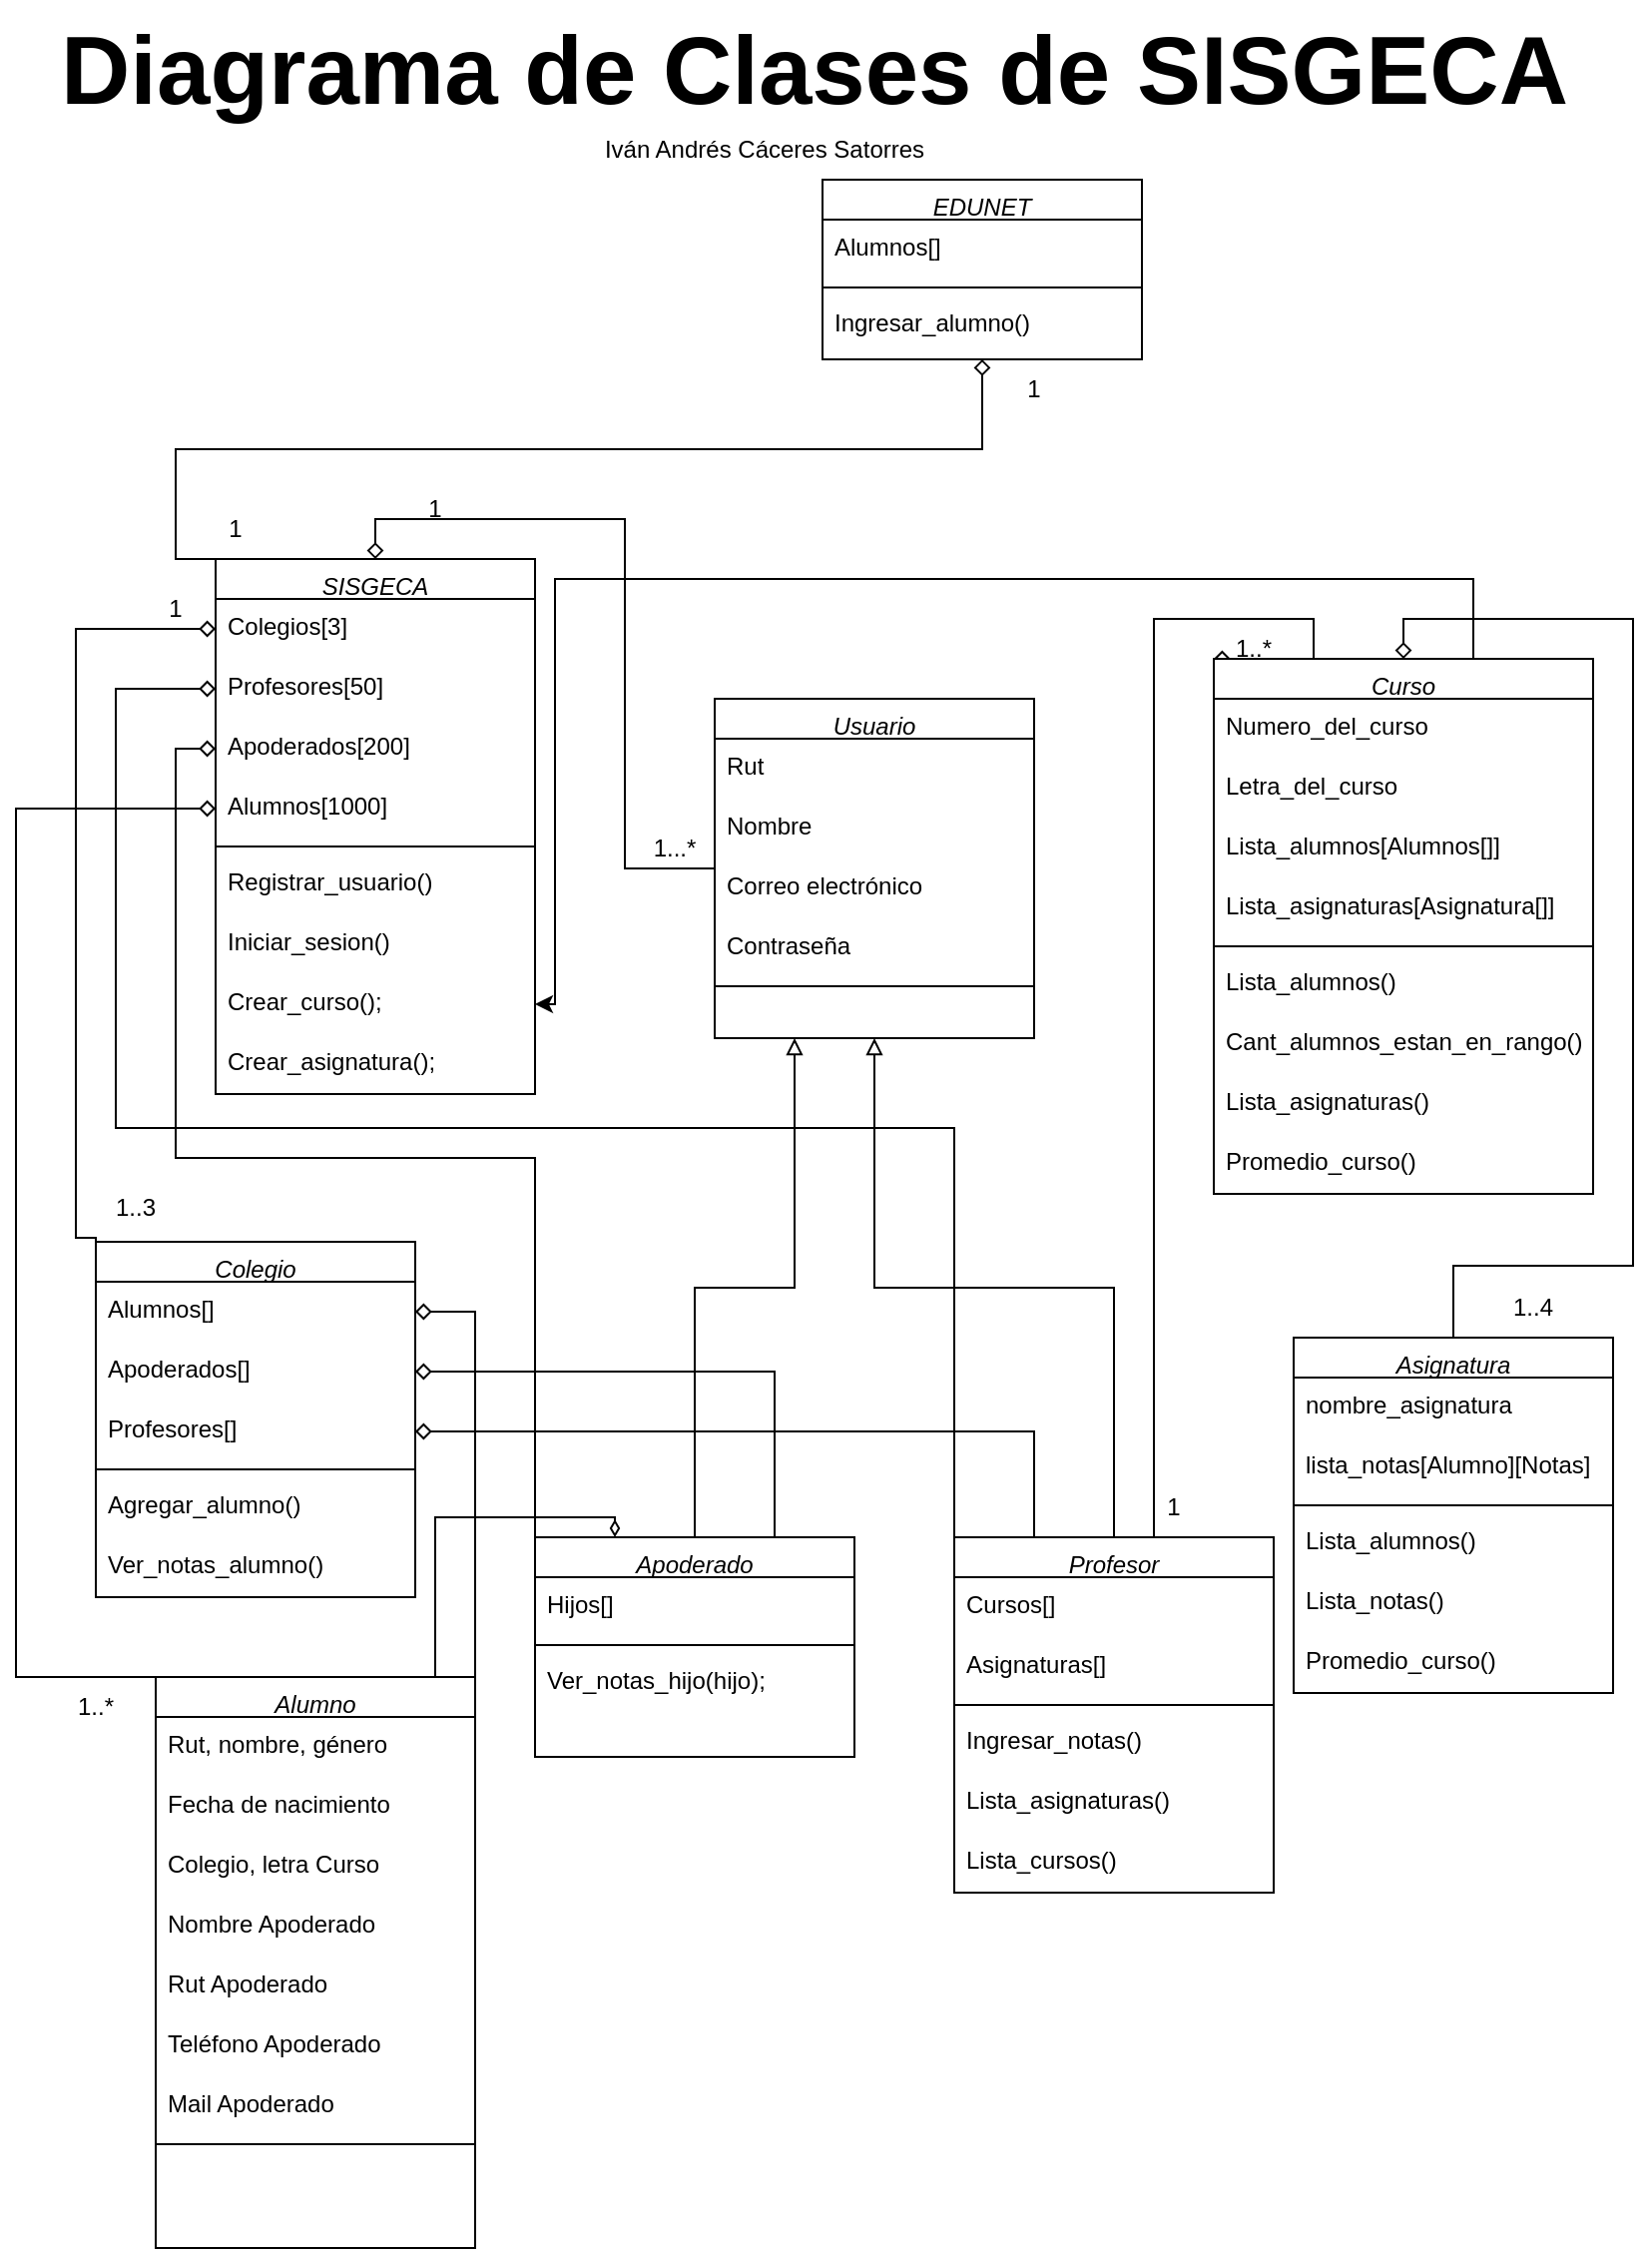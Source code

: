 <mxfile version="21.2.1" type="github">
  <diagram id="C5RBs43oDa-KdzZeNtuy" name="Page-1">
    <mxGraphModel dx="1793" dy="2124" grid="1" gridSize="10" guides="1" tooltips="1" connect="1" arrows="1" fold="1" page="1" pageScale="1" pageWidth="827" pageHeight="1169" math="0" shadow="0">
      <root>
        <mxCell id="WIyWlLk6GJQsqaUBKTNV-0" />
        <mxCell id="WIyWlLk6GJQsqaUBKTNV-1" parent="WIyWlLk6GJQsqaUBKTNV-0" />
        <mxCell id="v2im-KrpGhppfh51-rcm-90" style="edgeStyle=orthogonalEdgeStyle;rounded=0;orthogonalLoop=1;jettySize=auto;html=1;exitX=0.5;exitY=0;exitDx=0;exitDy=0;entryX=0.25;entryY=0;entryDx=0;entryDy=0;endArrow=diamondThin;endFill=0;" edge="1" parent="WIyWlLk6GJQsqaUBKTNV-1" source="zkfFHV4jXpPFQw0GAbJ--0" target="v2im-KrpGhppfh51-rcm-31">
          <mxGeometry relative="1" as="geometry">
            <Array as="points">
              <mxPoint x="220" y="-310" />
              <mxPoint x="220" y="-390" />
              <mxPoint x="310" y="-390" />
            </Array>
          </mxGeometry>
        </mxCell>
        <mxCell id="v2im-KrpGhppfh51-rcm-95" style="edgeStyle=orthogonalEdgeStyle;rounded=0;orthogonalLoop=1;jettySize=auto;html=1;exitX=0;exitY=0;exitDx=0;exitDy=0;entryX=0;entryY=0.5;entryDx=0;entryDy=0;endArrow=diamond;endFill=0;" edge="1" parent="WIyWlLk6GJQsqaUBKTNV-1" source="zkfFHV4jXpPFQw0GAbJ--0" target="v2im-KrpGhppfh51-rcm-54">
          <mxGeometry relative="1" as="geometry">
            <Array as="points">
              <mxPoint x="10" y="-310" />
              <mxPoint x="10" y="-745" />
            </Array>
          </mxGeometry>
        </mxCell>
        <mxCell id="v2im-KrpGhppfh51-rcm-109" style="edgeStyle=orthogonalEdgeStyle;rounded=0;orthogonalLoop=1;jettySize=auto;html=1;exitX=1;exitY=0;exitDx=0;exitDy=0;entryX=1;entryY=0.5;entryDx=0;entryDy=0;endArrow=diamond;endFill=0;" edge="1" parent="WIyWlLk6GJQsqaUBKTNV-1" source="zkfFHV4jXpPFQw0GAbJ--0" target="v2im-KrpGhppfh51-rcm-87">
          <mxGeometry relative="1" as="geometry" />
        </mxCell>
        <mxCell id="zkfFHV4jXpPFQw0GAbJ--0" value="Alumno" style="swimlane;fontStyle=2;align=center;verticalAlign=top;childLayout=stackLayout;horizontal=1;startSize=20;horizontalStack=0;resizeParent=1;resizeLast=0;collapsible=1;marginBottom=0;rounded=0;shadow=0;strokeWidth=1;" parent="WIyWlLk6GJQsqaUBKTNV-1" vertex="1">
          <mxGeometry x="80" y="-310" width="160" height="286" as="geometry">
            <mxRectangle x="300" y="160" width="160" height="26" as="alternateBounds" />
          </mxGeometry>
        </mxCell>
        <mxCell id="v2im-KrpGhppfh51-rcm-14" value="Rut, nombre, género" style="text;align=left;verticalAlign=top;spacingLeft=4;spacingRight=4;overflow=hidden;rotatable=0;points=[[0,0.5],[1,0.5]];portConstraint=eastwest;" vertex="1" parent="zkfFHV4jXpPFQw0GAbJ--0">
          <mxGeometry y="20" width="160" height="30" as="geometry" />
        </mxCell>
        <mxCell id="v2im-KrpGhppfh51-rcm-18" value="Fecha de nacimiento" style="text;align=left;verticalAlign=top;spacingLeft=4;spacingRight=4;overflow=hidden;rotatable=0;points=[[0,0.5],[1,0.5]];portConstraint=eastwest;" vertex="1" parent="zkfFHV4jXpPFQw0GAbJ--0">
          <mxGeometry y="50" width="160" height="30" as="geometry" />
        </mxCell>
        <mxCell id="v2im-KrpGhppfh51-rcm-17" value="Colegio, letra Curso" style="text;align=left;verticalAlign=top;spacingLeft=4;spacingRight=4;overflow=hidden;rotatable=0;points=[[0,0.5],[1,0.5]];portConstraint=eastwest;" vertex="1" parent="zkfFHV4jXpPFQw0GAbJ--0">
          <mxGeometry y="80" width="160" height="30" as="geometry" />
        </mxCell>
        <mxCell id="v2im-KrpGhppfh51-rcm-16" value="Nombre Apoderado" style="text;align=left;verticalAlign=top;spacingLeft=4;spacingRight=4;overflow=hidden;rotatable=0;points=[[0,0.5],[1,0.5]];portConstraint=eastwest;" vertex="1" parent="zkfFHV4jXpPFQw0GAbJ--0">
          <mxGeometry y="110" width="160" height="30" as="geometry" />
        </mxCell>
        <mxCell id="v2im-KrpGhppfh51-rcm-15" value="Rut Apoderado" style="text;align=left;verticalAlign=top;spacingLeft=4;spacingRight=4;overflow=hidden;rotatable=0;points=[[0,0.5],[1,0.5]];portConstraint=eastwest;" vertex="1" parent="zkfFHV4jXpPFQw0GAbJ--0">
          <mxGeometry y="140" width="160" height="30" as="geometry" />
        </mxCell>
        <mxCell id="v2im-KrpGhppfh51-rcm-12" value="Teléfono Apoderado" style="text;align=left;verticalAlign=top;spacingLeft=4;spacingRight=4;overflow=hidden;rotatable=0;points=[[0,0.5],[1,0.5]];portConstraint=eastwest;" vertex="1" parent="zkfFHV4jXpPFQw0GAbJ--0">
          <mxGeometry y="170" width="160" height="30" as="geometry" />
        </mxCell>
        <mxCell id="v2im-KrpGhppfh51-rcm-13" value="Mail Apoderado" style="text;align=left;verticalAlign=top;spacingLeft=4;spacingRight=4;overflow=hidden;rotatable=0;points=[[0,0.5],[1,0.5]];portConstraint=eastwest;" vertex="1" parent="zkfFHV4jXpPFQw0GAbJ--0">
          <mxGeometry y="200" width="160" height="30" as="geometry" />
        </mxCell>
        <mxCell id="zkfFHV4jXpPFQw0GAbJ--4" value="" style="line;html=1;strokeWidth=1;align=left;verticalAlign=middle;spacingTop=-1;spacingLeft=3;spacingRight=3;rotatable=0;labelPosition=right;points=[];portConstraint=eastwest;" parent="zkfFHV4jXpPFQw0GAbJ--0" vertex="1">
          <mxGeometry y="230" width="160" height="8" as="geometry" />
        </mxCell>
        <mxCell id="v2im-KrpGhppfh51-rcm-6" value="&lt;font style=&quot;font-size: 48px;&quot;&gt;&lt;b style=&quot;&quot;&gt;Diagrama de Clases de SISGECA&lt;/b&gt;&lt;/font&gt;" style="text;strokeColor=none;align=center;fillColor=none;html=1;verticalAlign=middle;whiteSpace=wrap;rounded=0;" vertex="1" parent="WIyWlLk6GJQsqaUBKTNV-1">
          <mxGeometry x="10" y="-1150" width="800" height="70" as="geometry" />
        </mxCell>
        <mxCell id="v2im-KrpGhppfh51-rcm-7" value="Iván Andrés Cáceres Satorres" style="text;strokeColor=none;align=center;fillColor=none;html=1;verticalAlign=middle;whiteSpace=wrap;rounded=0;" vertex="1" parent="WIyWlLk6GJQsqaUBKTNV-1">
          <mxGeometry x="100" y="-1090" width="570" height="30" as="geometry" />
        </mxCell>
        <mxCell id="v2im-KrpGhppfh51-rcm-82" style="edgeStyle=orthogonalEdgeStyle;rounded=0;orthogonalLoop=1;jettySize=auto;html=1;entryX=0.5;entryY=0;entryDx=0;entryDy=0;endArrow=diamond;endFill=0;" edge="1" parent="WIyWlLk6GJQsqaUBKTNV-1" source="v2im-KrpGhppfh51-rcm-19" target="v2im-KrpGhppfh51-rcm-50">
          <mxGeometry relative="1" as="geometry" />
        </mxCell>
        <mxCell id="v2im-KrpGhppfh51-rcm-19" value="Usuario" style="swimlane;fontStyle=2;align=center;verticalAlign=top;childLayout=stackLayout;horizontal=1;startSize=20;horizontalStack=0;resizeParent=1;resizeLast=0;collapsible=1;marginBottom=0;rounded=0;shadow=0;strokeWidth=1;" vertex="1" parent="WIyWlLk6GJQsqaUBKTNV-1">
          <mxGeometry x="360" y="-800" width="160" height="170" as="geometry">
            <mxRectangle x="300" y="160" width="160" height="26" as="alternateBounds" />
          </mxGeometry>
        </mxCell>
        <mxCell id="v2im-KrpGhppfh51-rcm-20" value="Rut" style="text;align=left;verticalAlign=top;spacingLeft=4;spacingRight=4;overflow=hidden;rotatable=0;points=[[0,0.5],[1,0.5]];portConstraint=eastwest;" vertex="1" parent="v2im-KrpGhppfh51-rcm-19">
          <mxGeometry y="20" width="160" height="30" as="geometry" />
        </mxCell>
        <mxCell id="v2im-KrpGhppfh51-rcm-28" value="Nombre" style="text;align=left;verticalAlign=top;spacingLeft=4;spacingRight=4;overflow=hidden;rotatable=0;points=[[0,0.5],[1,0.5]];portConstraint=eastwest;" vertex="1" parent="v2im-KrpGhppfh51-rcm-19">
          <mxGeometry y="50" width="160" height="30" as="geometry" />
        </mxCell>
        <mxCell id="v2im-KrpGhppfh51-rcm-29" value="Correo electrónico" style="text;align=left;verticalAlign=top;spacingLeft=4;spacingRight=4;overflow=hidden;rotatable=0;points=[[0,0.5],[1,0.5]];portConstraint=eastwest;" vertex="1" parent="v2im-KrpGhppfh51-rcm-19">
          <mxGeometry y="80" width="160" height="30" as="geometry" />
        </mxCell>
        <mxCell id="v2im-KrpGhppfh51-rcm-30" value="Contraseña" style="text;align=left;verticalAlign=top;spacingLeft=4;spacingRight=4;overflow=hidden;rotatable=0;points=[[0,0.5],[1,0.5]];portConstraint=eastwest;" vertex="1" parent="v2im-KrpGhppfh51-rcm-19">
          <mxGeometry y="110" width="160" height="30" as="geometry" />
        </mxCell>
        <mxCell id="v2im-KrpGhppfh51-rcm-27" value="" style="line;html=1;strokeWidth=1;align=left;verticalAlign=middle;spacingTop=-1;spacingLeft=3;spacingRight=3;rotatable=0;labelPosition=right;points=[];portConstraint=eastwest;" vertex="1" parent="v2im-KrpGhppfh51-rcm-19">
          <mxGeometry y="140" width="160" height="8" as="geometry" />
        </mxCell>
        <mxCell id="v2im-KrpGhppfh51-rcm-91" style="edgeStyle=orthogonalEdgeStyle;rounded=0;orthogonalLoop=1;jettySize=auto;html=1;exitX=0.5;exitY=0;exitDx=0;exitDy=0;entryX=0.25;entryY=1;entryDx=0;entryDy=0;endArrow=block;endFill=0;" edge="1" parent="WIyWlLk6GJQsqaUBKTNV-1" source="v2im-KrpGhppfh51-rcm-31" target="v2im-KrpGhppfh51-rcm-19">
          <mxGeometry relative="1" as="geometry" />
        </mxCell>
        <mxCell id="v2im-KrpGhppfh51-rcm-94" style="edgeStyle=orthogonalEdgeStyle;rounded=0;orthogonalLoop=1;jettySize=auto;html=1;exitX=0;exitY=0;exitDx=0;exitDy=0;entryX=0;entryY=0.5;entryDx=0;entryDy=0;endArrow=diamond;endFill=0;" edge="1" parent="WIyWlLk6GJQsqaUBKTNV-1" source="v2im-KrpGhppfh51-rcm-31" target="v2im-KrpGhppfh51-rcm-53">
          <mxGeometry relative="1" as="geometry" />
        </mxCell>
        <mxCell id="v2im-KrpGhppfh51-rcm-108" style="edgeStyle=orthogonalEdgeStyle;rounded=0;orthogonalLoop=1;jettySize=auto;html=1;exitX=0.75;exitY=0;exitDx=0;exitDy=0;entryX=1;entryY=0.5;entryDx=0;entryDy=0;endArrow=diamond;endFill=0;" edge="1" parent="WIyWlLk6GJQsqaUBKTNV-1" source="v2im-KrpGhppfh51-rcm-31" target="v2im-KrpGhppfh51-rcm-107">
          <mxGeometry relative="1" as="geometry" />
        </mxCell>
        <mxCell id="v2im-KrpGhppfh51-rcm-31" value="Apoderado" style="swimlane;fontStyle=2;align=center;verticalAlign=top;childLayout=stackLayout;horizontal=1;startSize=20;horizontalStack=0;resizeParent=1;resizeLast=0;collapsible=1;marginBottom=0;rounded=0;shadow=0;strokeWidth=1;" vertex="1" parent="WIyWlLk6GJQsqaUBKTNV-1">
          <mxGeometry x="270" y="-380" width="160" height="110" as="geometry">
            <mxRectangle x="300" y="160" width="160" height="26" as="alternateBounds" />
          </mxGeometry>
        </mxCell>
        <mxCell id="v2im-KrpGhppfh51-rcm-32" value="Hijos[]" style="text;align=left;verticalAlign=top;spacingLeft=4;spacingRight=4;overflow=hidden;rotatable=0;points=[[0,0.5],[1,0.5]];portConstraint=eastwest;" vertex="1" parent="v2im-KrpGhppfh51-rcm-31">
          <mxGeometry y="20" width="160" height="30" as="geometry" />
        </mxCell>
        <mxCell id="v2im-KrpGhppfh51-rcm-36" value="" style="line;html=1;strokeWidth=1;align=left;verticalAlign=middle;spacingTop=-1;spacingLeft=3;spacingRight=3;rotatable=0;labelPosition=right;points=[];portConstraint=eastwest;" vertex="1" parent="v2im-KrpGhppfh51-rcm-31">
          <mxGeometry y="50" width="160" height="8" as="geometry" />
        </mxCell>
        <mxCell id="v2im-KrpGhppfh51-rcm-37" value="Ver_notas_hijo(hijo);" style="text;align=left;verticalAlign=top;spacingLeft=4;spacingRight=4;overflow=hidden;rotatable=0;points=[[0,0.5],[1,0.5]];portConstraint=eastwest;" vertex="1" parent="v2im-KrpGhppfh51-rcm-31">
          <mxGeometry y="58" width="160" height="30" as="geometry" />
        </mxCell>
        <mxCell id="v2im-KrpGhppfh51-rcm-81" style="edgeStyle=orthogonalEdgeStyle;rounded=0;orthogonalLoop=1;jettySize=auto;html=1;exitX=0.5;exitY=0;exitDx=0;exitDy=0;entryX=0;entryY=0;entryDx=0;entryDy=0;endArrow=diamond;endFill=0;" edge="1" parent="WIyWlLk6GJQsqaUBKTNV-1" source="v2im-KrpGhppfh51-rcm-38" target="v2im-KrpGhppfh51-rcm-60">
          <mxGeometry relative="1" as="geometry">
            <Array as="points">
              <mxPoint x="580" y="-380" />
              <mxPoint x="580" y="-840" />
              <mxPoint x="660" y="-840" />
            </Array>
          </mxGeometry>
        </mxCell>
        <mxCell id="v2im-KrpGhppfh51-rcm-92" style="edgeStyle=orthogonalEdgeStyle;rounded=0;orthogonalLoop=1;jettySize=auto;html=1;exitX=0.5;exitY=0;exitDx=0;exitDy=0;entryX=0.5;entryY=1;entryDx=0;entryDy=0;endArrow=block;endFill=0;" edge="1" parent="WIyWlLk6GJQsqaUBKTNV-1" source="v2im-KrpGhppfh51-rcm-38" target="v2im-KrpGhppfh51-rcm-19">
          <mxGeometry relative="1" as="geometry" />
        </mxCell>
        <mxCell id="v2im-KrpGhppfh51-rcm-93" style="edgeStyle=orthogonalEdgeStyle;rounded=0;orthogonalLoop=1;jettySize=auto;html=1;exitX=0;exitY=0;exitDx=0;exitDy=0;entryX=0;entryY=0.5;entryDx=0;entryDy=0;endArrow=diamond;endFill=0;" edge="1" parent="WIyWlLk6GJQsqaUBKTNV-1" source="v2im-KrpGhppfh51-rcm-38" target="v2im-KrpGhppfh51-rcm-52">
          <mxGeometry relative="1" as="geometry">
            <mxPoint x="60" y="-760" as="targetPoint" />
            <Array as="points">
              <mxPoint x="480" y="-585" />
              <mxPoint x="60" y="-585" />
              <mxPoint x="60" y="-805" />
            </Array>
          </mxGeometry>
        </mxCell>
        <mxCell id="v2im-KrpGhppfh51-rcm-111" style="edgeStyle=orthogonalEdgeStyle;rounded=0;orthogonalLoop=1;jettySize=auto;html=1;exitX=0.25;exitY=0;exitDx=0;exitDy=0;entryX=1;entryY=0.5;entryDx=0;entryDy=0;endArrow=diamond;endFill=0;" edge="1" parent="WIyWlLk6GJQsqaUBKTNV-1" source="v2im-KrpGhppfh51-rcm-38" target="v2im-KrpGhppfh51-rcm-110">
          <mxGeometry relative="1" as="geometry" />
        </mxCell>
        <mxCell id="v2im-KrpGhppfh51-rcm-38" value="Profesor" style="swimlane;fontStyle=2;align=center;verticalAlign=top;childLayout=stackLayout;horizontal=1;startSize=20;horizontalStack=0;resizeParent=1;resizeLast=0;collapsible=1;marginBottom=0;rounded=0;shadow=0;strokeWidth=1;" vertex="1" parent="WIyWlLk6GJQsqaUBKTNV-1">
          <mxGeometry x="480" y="-380" width="160" height="178" as="geometry">
            <mxRectangle x="300" y="160" width="160" height="26" as="alternateBounds" />
          </mxGeometry>
        </mxCell>
        <mxCell id="v2im-KrpGhppfh51-rcm-39" value="Cursos[]" style="text;align=left;verticalAlign=top;spacingLeft=4;spacingRight=4;overflow=hidden;rotatable=0;points=[[0,0.5],[1,0.5]];portConstraint=eastwest;" vertex="1" parent="v2im-KrpGhppfh51-rcm-38">
          <mxGeometry y="20" width="160" height="30" as="geometry" />
        </mxCell>
        <mxCell id="v2im-KrpGhppfh51-rcm-47" value="Asignaturas[]" style="text;align=left;verticalAlign=top;spacingLeft=4;spacingRight=4;overflow=hidden;rotatable=0;points=[[0,0.5],[1,0.5]];portConstraint=eastwest;" vertex="1" parent="v2im-KrpGhppfh51-rcm-38">
          <mxGeometry y="50" width="160" height="30" as="geometry" />
        </mxCell>
        <mxCell id="v2im-KrpGhppfh51-rcm-40" value="" style="line;html=1;strokeWidth=1;align=left;verticalAlign=middle;spacingTop=-1;spacingLeft=3;spacingRight=3;rotatable=0;labelPosition=right;points=[];portConstraint=eastwest;" vertex="1" parent="v2im-KrpGhppfh51-rcm-38">
          <mxGeometry y="80" width="160" height="8" as="geometry" />
        </mxCell>
        <mxCell id="v2im-KrpGhppfh51-rcm-41" value="Ingresar_notas()" style="text;align=left;verticalAlign=top;spacingLeft=4;spacingRight=4;overflow=hidden;rotatable=0;points=[[0,0.5],[1,0.5]];portConstraint=eastwest;" vertex="1" parent="v2im-KrpGhppfh51-rcm-38">
          <mxGeometry y="88" width="160" height="30" as="geometry" />
        </mxCell>
        <mxCell id="v2im-KrpGhppfh51-rcm-46" value="Lista_asignaturas()" style="text;align=left;verticalAlign=top;spacingLeft=4;spacingRight=4;overflow=hidden;rotatable=0;points=[[0,0.5],[1,0.5]];portConstraint=eastwest;" vertex="1" parent="v2im-KrpGhppfh51-rcm-38">
          <mxGeometry y="118" width="160" height="30" as="geometry" />
        </mxCell>
        <mxCell id="v2im-KrpGhppfh51-rcm-48" value="Lista_cursos()" style="text;align=left;verticalAlign=top;spacingLeft=4;spacingRight=4;overflow=hidden;rotatable=0;points=[[0,0.5],[1,0.5]];portConstraint=eastwest;" vertex="1" parent="v2im-KrpGhppfh51-rcm-38">
          <mxGeometry y="148" width="160" height="30" as="geometry" />
        </mxCell>
        <mxCell id="v2im-KrpGhppfh51-rcm-103" style="edgeStyle=orthogonalEdgeStyle;rounded=0;orthogonalLoop=1;jettySize=auto;html=1;exitX=0;exitY=0;exitDx=0;exitDy=0;entryX=0.5;entryY=1;entryDx=0;entryDy=0;endArrow=diamond;endFill=0;" edge="1" parent="WIyWlLk6GJQsqaUBKTNV-1" source="v2im-KrpGhppfh51-rcm-50" target="v2im-KrpGhppfh51-rcm-97">
          <mxGeometry relative="1" as="geometry">
            <Array as="points">
              <mxPoint x="90" y="-870" />
              <mxPoint x="90" y="-925" />
              <mxPoint x="494" y="-925" />
            </Array>
          </mxGeometry>
        </mxCell>
        <mxCell id="v2im-KrpGhppfh51-rcm-50" value="SISGECA" style="swimlane;fontStyle=2;align=center;verticalAlign=top;childLayout=stackLayout;horizontal=1;startSize=20;horizontalStack=0;resizeParent=1;resizeLast=0;collapsible=1;marginBottom=0;rounded=0;shadow=0;strokeWidth=1;" vertex="1" parent="WIyWlLk6GJQsqaUBKTNV-1">
          <mxGeometry x="110" y="-870" width="160" height="268" as="geometry">
            <mxRectangle x="300" y="160" width="160" height="26" as="alternateBounds" />
          </mxGeometry>
        </mxCell>
        <mxCell id="v2im-KrpGhppfh51-rcm-51" value="Colegios[3]" style="text;align=left;verticalAlign=top;spacingLeft=4;spacingRight=4;overflow=hidden;rotatable=0;points=[[0,0.5],[1,0.5]];portConstraint=eastwest;" vertex="1" parent="v2im-KrpGhppfh51-rcm-50">
          <mxGeometry y="20" width="160" height="30" as="geometry" />
        </mxCell>
        <mxCell id="v2im-KrpGhppfh51-rcm-52" value="Profesores[50]" style="text;align=left;verticalAlign=top;spacingLeft=4;spacingRight=4;overflow=hidden;rotatable=0;points=[[0,0.5],[1,0.5]];portConstraint=eastwest;" vertex="1" parent="v2im-KrpGhppfh51-rcm-50">
          <mxGeometry y="50" width="160" height="30" as="geometry" />
        </mxCell>
        <mxCell id="v2im-KrpGhppfh51-rcm-53" value="Apoderados[200]" style="text;align=left;verticalAlign=top;spacingLeft=4;spacingRight=4;overflow=hidden;rotatable=0;points=[[0,0.5],[1,0.5]];portConstraint=eastwest;" vertex="1" parent="v2im-KrpGhppfh51-rcm-50">
          <mxGeometry y="80" width="160" height="30" as="geometry" />
        </mxCell>
        <mxCell id="v2im-KrpGhppfh51-rcm-54" value="Alumnos[1000]" style="text;align=left;verticalAlign=top;spacingLeft=4;spacingRight=4;overflow=hidden;rotatable=0;points=[[0,0.5],[1,0.5]];portConstraint=eastwest;" vertex="1" parent="v2im-KrpGhppfh51-rcm-50">
          <mxGeometry y="110" width="160" height="30" as="geometry" />
        </mxCell>
        <mxCell id="v2im-KrpGhppfh51-rcm-55" value="" style="line;html=1;strokeWidth=1;align=left;verticalAlign=middle;spacingTop=-1;spacingLeft=3;spacingRight=3;rotatable=0;labelPosition=right;points=[];portConstraint=eastwest;" vertex="1" parent="v2im-KrpGhppfh51-rcm-50">
          <mxGeometry y="140" width="160" height="8" as="geometry" />
        </mxCell>
        <mxCell id="v2im-KrpGhppfh51-rcm-57" value="Registrar_usuario()" style="text;align=left;verticalAlign=top;spacingLeft=4;spacingRight=4;overflow=hidden;rotatable=0;points=[[0,0.5],[1,0.5]];portConstraint=eastwest;" vertex="1" parent="v2im-KrpGhppfh51-rcm-50">
          <mxGeometry y="148" width="160" height="30" as="geometry" />
        </mxCell>
        <mxCell id="v2im-KrpGhppfh51-rcm-58" value="Iniciar_sesion()&#xa;" style="text;align=left;verticalAlign=top;spacingLeft=4;spacingRight=4;overflow=hidden;rotatable=0;points=[[0,0.5],[1,0.5]];portConstraint=eastwest;" vertex="1" parent="v2im-KrpGhppfh51-rcm-50">
          <mxGeometry y="178" width="160" height="30" as="geometry" />
        </mxCell>
        <mxCell id="v2im-KrpGhppfh51-rcm-56" value="Crear_curso();" style="text;align=left;verticalAlign=top;spacingLeft=4;spacingRight=4;overflow=hidden;rotatable=0;points=[[0,0.5],[1,0.5]];portConstraint=eastwest;" vertex="1" parent="v2im-KrpGhppfh51-rcm-50">
          <mxGeometry y="208" width="160" height="30" as="geometry" />
        </mxCell>
        <mxCell id="v2im-KrpGhppfh51-rcm-59" value="Crear_asignatura();" style="text;align=left;verticalAlign=top;spacingLeft=4;spacingRight=4;overflow=hidden;rotatable=0;points=[[0,0.5],[1,0.5]];portConstraint=eastwest;" vertex="1" parent="v2im-KrpGhppfh51-rcm-50">
          <mxGeometry y="238" width="160" height="30" as="geometry" />
        </mxCell>
        <mxCell id="v2im-KrpGhppfh51-rcm-79" style="edgeStyle=orthogonalEdgeStyle;rounded=0;orthogonalLoop=1;jettySize=auto;html=1;exitX=0.5;exitY=0;exitDx=0;exitDy=0;entryX=1;entryY=0.5;entryDx=0;entryDy=0;" edge="1" parent="WIyWlLk6GJQsqaUBKTNV-1" source="v2im-KrpGhppfh51-rcm-60" target="v2im-KrpGhppfh51-rcm-56">
          <mxGeometry relative="1" as="geometry">
            <Array as="points">
              <mxPoint x="740" y="-820" />
              <mxPoint x="740" y="-860" />
              <mxPoint x="280" y="-860" />
              <mxPoint x="280" y="-647" />
            </Array>
          </mxGeometry>
        </mxCell>
        <mxCell id="v2im-KrpGhppfh51-rcm-60" value="Curso" style="swimlane;fontStyle=2;align=center;verticalAlign=top;childLayout=stackLayout;horizontal=1;startSize=20;horizontalStack=0;resizeParent=1;resizeLast=0;collapsible=1;marginBottom=0;rounded=0;shadow=0;strokeWidth=1;" vertex="1" parent="WIyWlLk6GJQsqaUBKTNV-1">
          <mxGeometry x="610" y="-820" width="190" height="268" as="geometry">
            <mxRectangle x="300" y="160" width="160" height="26" as="alternateBounds" />
          </mxGeometry>
        </mxCell>
        <mxCell id="v2im-KrpGhppfh51-rcm-61" value="Numero_del_curso" style="text;align=left;verticalAlign=top;spacingLeft=4;spacingRight=4;overflow=hidden;rotatable=0;points=[[0,0.5],[1,0.5]];portConstraint=eastwest;" vertex="1" parent="v2im-KrpGhppfh51-rcm-60">
          <mxGeometry y="20" width="190" height="30" as="geometry" />
        </mxCell>
        <mxCell id="v2im-KrpGhppfh51-rcm-62" value="Letra_del_curso" style="text;align=left;verticalAlign=top;spacingLeft=4;spacingRight=4;overflow=hidden;rotatable=0;points=[[0,0.5],[1,0.5]];portConstraint=eastwest;" vertex="1" parent="v2im-KrpGhppfh51-rcm-60">
          <mxGeometry y="50" width="190" height="30" as="geometry" />
        </mxCell>
        <mxCell id="v2im-KrpGhppfh51-rcm-67" value="Lista_alumnos[Alumnos[]]" style="text;align=left;verticalAlign=top;spacingLeft=4;spacingRight=4;overflow=hidden;rotatable=0;points=[[0,0.5],[1,0.5]];portConstraint=eastwest;" vertex="1" parent="v2im-KrpGhppfh51-rcm-60">
          <mxGeometry y="80" width="190" height="30" as="geometry" />
        </mxCell>
        <mxCell id="v2im-KrpGhppfh51-rcm-68" value="Lista_asignaturas[Asignatura[]]" style="text;align=left;verticalAlign=top;spacingLeft=4;spacingRight=4;overflow=hidden;rotatable=0;points=[[0,0.5],[1,0.5]];portConstraint=eastwest;" vertex="1" parent="v2im-KrpGhppfh51-rcm-60">
          <mxGeometry y="110" width="190" height="30" as="geometry" />
        </mxCell>
        <mxCell id="v2im-KrpGhppfh51-rcm-63" value="" style="line;html=1;strokeWidth=1;align=left;verticalAlign=middle;spacingTop=-1;spacingLeft=3;spacingRight=3;rotatable=0;labelPosition=right;points=[];portConstraint=eastwest;" vertex="1" parent="v2im-KrpGhppfh51-rcm-60">
          <mxGeometry y="140" width="190" height="8" as="geometry" />
        </mxCell>
        <mxCell id="v2im-KrpGhppfh51-rcm-64" value="Lista_alumnos()" style="text;align=left;verticalAlign=top;spacingLeft=4;spacingRight=4;overflow=hidden;rotatable=0;points=[[0,0.5],[1,0.5]];portConstraint=eastwest;" vertex="1" parent="v2im-KrpGhppfh51-rcm-60">
          <mxGeometry y="148" width="190" height="30" as="geometry" />
        </mxCell>
        <mxCell id="v2im-KrpGhppfh51-rcm-105" value="Cant_alumnos_estan_en_rango()" style="text;align=left;verticalAlign=top;spacingLeft=4;spacingRight=4;overflow=hidden;rotatable=0;points=[[0,0.5],[1,0.5]];portConstraint=eastwest;" vertex="1" parent="v2im-KrpGhppfh51-rcm-60">
          <mxGeometry y="178" width="190" height="30" as="geometry" />
        </mxCell>
        <mxCell id="v2im-KrpGhppfh51-rcm-65" value="Lista_asignaturas()" style="text;align=left;verticalAlign=top;spacingLeft=4;spacingRight=4;overflow=hidden;rotatable=0;points=[[0,0.5],[1,0.5]];portConstraint=eastwest;" vertex="1" parent="v2im-KrpGhppfh51-rcm-60">
          <mxGeometry y="208" width="190" height="30" as="geometry" />
        </mxCell>
        <mxCell id="v2im-KrpGhppfh51-rcm-66" value="Promedio_curso()" style="text;align=left;verticalAlign=top;spacingLeft=4;spacingRight=4;overflow=hidden;rotatable=0;points=[[0,0.5],[1,0.5]];portConstraint=eastwest;" vertex="1" parent="v2im-KrpGhppfh51-rcm-60">
          <mxGeometry y="238" width="190" height="30" as="geometry" />
        </mxCell>
        <mxCell id="v2im-KrpGhppfh51-rcm-78" style="edgeStyle=orthogonalEdgeStyle;rounded=0;orthogonalLoop=1;jettySize=auto;html=1;entryX=0.5;entryY=0;entryDx=0;entryDy=0;endArrow=diamond;endFill=0;" edge="1" parent="WIyWlLk6GJQsqaUBKTNV-1" source="v2im-KrpGhppfh51-rcm-69" target="v2im-KrpGhppfh51-rcm-60">
          <mxGeometry relative="1" as="geometry" />
        </mxCell>
        <mxCell id="v2im-KrpGhppfh51-rcm-69" value="Asignatura" style="swimlane;fontStyle=2;align=center;verticalAlign=top;childLayout=stackLayout;horizontal=1;startSize=20;horizontalStack=0;resizeParent=1;resizeLast=0;collapsible=1;marginBottom=0;rounded=0;shadow=0;strokeWidth=1;" vertex="1" parent="WIyWlLk6GJQsqaUBKTNV-1">
          <mxGeometry x="650" y="-480" width="160" height="178" as="geometry">
            <mxRectangle x="300" y="160" width="160" height="26" as="alternateBounds" />
          </mxGeometry>
        </mxCell>
        <mxCell id="v2im-KrpGhppfh51-rcm-70" value="nombre_asignatura" style="text;align=left;verticalAlign=top;spacingLeft=4;spacingRight=4;overflow=hidden;rotatable=0;points=[[0,0.5],[1,0.5]];portConstraint=eastwest;" vertex="1" parent="v2im-KrpGhppfh51-rcm-69">
          <mxGeometry y="20" width="160" height="30" as="geometry" />
        </mxCell>
        <mxCell id="v2im-KrpGhppfh51-rcm-73" value="lista_notas[Alumno][Notas]" style="text;align=left;verticalAlign=top;spacingLeft=4;spacingRight=4;overflow=hidden;rotatable=0;points=[[0,0.5],[1,0.5]];portConstraint=eastwest;" vertex="1" parent="v2im-KrpGhppfh51-rcm-69">
          <mxGeometry y="50" width="160" height="30" as="geometry" />
        </mxCell>
        <mxCell id="v2im-KrpGhppfh51-rcm-71" value="" style="line;html=1;strokeWidth=1;align=left;verticalAlign=middle;spacingTop=-1;spacingLeft=3;spacingRight=3;rotatable=0;labelPosition=right;points=[];portConstraint=eastwest;" vertex="1" parent="v2im-KrpGhppfh51-rcm-69">
          <mxGeometry y="80" width="160" height="8" as="geometry" />
        </mxCell>
        <mxCell id="v2im-KrpGhppfh51-rcm-75" value="Lista_alumnos()" style="text;align=left;verticalAlign=top;spacingLeft=4;spacingRight=4;overflow=hidden;rotatable=0;points=[[0,0.5],[1,0.5]];portConstraint=eastwest;" vertex="1" parent="v2im-KrpGhppfh51-rcm-69">
          <mxGeometry y="88" width="160" height="30" as="geometry" />
        </mxCell>
        <mxCell id="v2im-KrpGhppfh51-rcm-76" value="Lista_notas()" style="text;align=left;verticalAlign=top;spacingLeft=4;spacingRight=4;overflow=hidden;rotatable=0;points=[[0,0.5],[1,0.5]];portConstraint=eastwest;" vertex="1" parent="v2im-KrpGhppfh51-rcm-69">
          <mxGeometry y="118" width="160" height="30" as="geometry" />
        </mxCell>
        <mxCell id="v2im-KrpGhppfh51-rcm-77" value="Promedio_curso()" style="text;align=left;verticalAlign=top;spacingLeft=4;spacingRight=4;overflow=hidden;rotatable=0;points=[[0,0.5],[1,0.5]];portConstraint=eastwest;" vertex="1" parent="v2im-KrpGhppfh51-rcm-69">
          <mxGeometry y="148" width="160" height="30" as="geometry" />
        </mxCell>
        <mxCell id="v2im-KrpGhppfh51-rcm-96" style="edgeStyle=orthogonalEdgeStyle;rounded=0;orthogonalLoop=1;jettySize=auto;html=1;exitX=0;exitY=0;exitDx=0;exitDy=0;entryX=0;entryY=0.5;entryDx=0;entryDy=0;endArrow=diamond;endFill=0;" edge="1" parent="WIyWlLk6GJQsqaUBKTNV-1" source="v2im-KrpGhppfh51-rcm-86" target="v2im-KrpGhppfh51-rcm-51">
          <mxGeometry relative="1" as="geometry">
            <Array as="points">
              <mxPoint x="50" y="-530" />
              <mxPoint x="40" y="-530" />
              <mxPoint x="40" y="-835" />
            </Array>
          </mxGeometry>
        </mxCell>
        <mxCell id="v2im-KrpGhppfh51-rcm-86" value="Colegio" style="swimlane;fontStyle=2;align=center;verticalAlign=top;childLayout=stackLayout;horizontal=1;startSize=20;horizontalStack=0;resizeParent=1;resizeLast=0;collapsible=1;marginBottom=0;rounded=0;shadow=0;strokeWidth=1;" vertex="1" parent="WIyWlLk6GJQsqaUBKTNV-1">
          <mxGeometry x="50" y="-528" width="160" height="178" as="geometry">
            <mxRectangle x="300" y="160" width="160" height="26" as="alternateBounds" />
          </mxGeometry>
        </mxCell>
        <mxCell id="v2im-KrpGhppfh51-rcm-87" value="Alumnos[]" style="text;align=left;verticalAlign=top;spacingLeft=4;spacingRight=4;overflow=hidden;rotatable=0;points=[[0,0.5],[1,0.5]];portConstraint=eastwest;" vertex="1" parent="v2im-KrpGhppfh51-rcm-86">
          <mxGeometry y="20" width="160" height="30" as="geometry" />
        </mxCell>
        <mxCell id="v2im-KrpGhppfh51-rcm-107" value="Apoderados[]" style="text;align=left;verticalAlign=top;spacingLeft=4;spacingRight=4;overflow=hidden;rotatable=0;points=[[0,0.5],[1,0.5]];portConstraint=eastwest;" vertex="1" parent="v2im-KrpGhppfh51-rcm-86">
          <mxGeometry y="50" width="160" height="30" as="geometry" />
        </mxCell>
        <mxCell id="v2im-KrpGhppfh51-rcm-110" value="Profesores[]" style="text;align=left;verticalAlign=top;spacingLeft=4;spacingRight=4;overflow=hidden;rotatable=0;points=[[0,0.5],[1,0.5]];portConstraint=eastwest;" vertex="1" parent="v2im-KrpGhppfh51-rcm-86">
          <mxGeometry y="80" width="160" height="30" as="geometry" />
        </mxCell>
        <mxCell id="v2im-KrpGhppfh51-rcm-88" value="" style="line;html=1;strokeWidth=1;align=left;verticalAlign=middle;spacingTop=-1;spacingLeft=3;spacingRight=3;rotatable=0;labelPosition=right;points=[];portConstraint=eastwest;" vertex="1" parent="v2im-KrpGhppfh51-rcm-86">
          <mxGeometry y="110" width="160" height="8" as="geometry" />
        </mxCell>
        <mxCell id="v2im-KrpGhppfh51-rcm-89" value="Agregar_alumno()&#xa;" style="text;align=left;verticalAlign=top;spacingLeft=4;spacingRight=4;overflow=hidden;rotatable=0;points=[[0,0.5],[1,0.5]];portConstraint=eastwest;" vertex="1" parent="v2im-KrpGhppfh51-rcm-86">
          <mxGeometry y="118" width="160" height="30" as="geometry" />
        </mxCell>
        <mxCell id="v2im-KrpGhppfh51-rcm-106" value="Ver_notas_alumno()" style="text;align=left;verticalAlign=top;spacingLeft=4;spacingRight=4;overflow=hidden;rotatable=0;points=[[0,0.5],[1,0.5]];portConstraint=eastwest;" vertex="1" parent="v2im-KrpGhppfh51-rcm-86">
          <mxGeometry y="148" width="160" height="30" as="geometry" />
        </mxCell>
        <mxCell id="v2im-KrpGhppfh51-rcm-97" value="EDUNET" style="swimlane;fontStyle=2;align=center;verticalAlign=top;childLayout=stackLayout;horizontal=1;startSize=20;horizontalStack=0;resizeParent=1;resizeLast=0;collapsible=1;marginBottom=0;rounded=0;shadow=0;strokeWidth=1;" vertex="1" parent="WIyWlLk6GJQsqaUBKTNV-1">
          <mxGeometry x="414" y="-1060" width="160" height="90" as="geometry">
            <mxRectangle x="300" y="160" width="160" height="26" as="alternateBounds" />
          </mxGeometry>
        </mxCell>
        <mxCell id="v2im-KrpGhppfh51-rcm-98" value="Alumnos[]" style="text;align=left;verticalAlign=top;spacingLeft=4;spacingRight=4;overflow=hidden;rotatable=0;points=[[0,0.5],[1,0.5]];portConstraint=eastwest;" vertex="1" parent="v2im-KrpGhppfh51-rcm-97">
          <mxGeometry y="20" width="160" height="30" as="geometry" />
        </mxCell>
        <mxCell id="v2im-KrpGhppfh51-rcm-102" value="" style="line;html=1;strokeWidth=1;align=left;verticalAlign=middle;spacingTop=-1;spacingLeft=3;spacingRight=3;rotatable=0;labelPosition=right;points=[];portConstraint=eastwest;" vertex="1" parent="v2im-KrpGhppfh51-rcm-97">
          <mxGeometry y="50" width="160" height="8" as="geometry" />
        </mxCell>
        <mxCell id="v2im-KrpGhppfh51-rcm-104" value="Ingresar_alumno()" style="text;align=left;verticalAlign=top;spacingLeft=4;spacingRight=4;overflow=hidden;rotatable=0;points=[[0,0.5],[1,0.5]];portConstraint=eastwest;" vertex="1" parent="v2im-KrpGhppfh51-rcm-97">
          <mxGeometry y="58" width="160" height="30" as="geometry" />
        </mxCell>
        <mxCell id="v2im-KrpGhppfh51-rcm-113" value="1" style="text;strokeColor=none;align=center;fillColor=none;html=1;verticalAlign=middle;whiteSpace=wrap;rounded=0;" vertex="1" parent="WIyWlLk6GJQsqaUBKTNV-1">
          <mxGeometry x="490" y="-970" width="60" height="30" as="geometry" />
        </mxCell>
        <mxCell id="v2im-KrpGhppfh51-rcm-114" value="1" style="text;strokeColor=none;align=center;fillColor=none;html=1;verticalAlign=middle;whiteSpace=wrap;rounded=0;" vertex="1" parent="WIyWlLk6GJQsqaUBKTNV-1">
          <mxGeometry x="90" y="-900" width="60" height="30" as="geometry" />
        </mxCell>
        <mxCell id="v2im-KrpGhppfh51-rcm-115" value="1" style="text;strokeColor=none;align=center;fillColor=none;html=1;verticalAlign=middle;whiteSpace=wrap;rounded=0;" vertex="1" parent="WIyWlLk6GJQsqaUBKTNV-1">
          <mxGeometry x="190" y="-910" width="60" height="30" as="geometry" />
        </mxCell>
        <mxCell id="v2im-KrpGhppfh51-rcm-116" value="1...*" style="text;strokeColor=none;align=center;fillColor=none;html=1;verticalAlign=middle;whiteSpace=wrap;rounded=0;" vertex="1" parent="WIyWlLk6GJQsqaUBKTNV-1">
          <mxGeometry x="310" y="-740" width="60" height="30" as="geometry" />
        </mxCell>
        <mxCell id="v2im-KrpGhppfh51-rcm-117" value="1..*" style="text;strokeColor=none;align=center;fillColor=none;html=1;verticalAlign=middle;whiteSpace=wrap;rounded=0;" vertex="1" parent="WIyWlLk6GJQsqaUBKTNV-1">
          <mxGeometry x="600" y="-840" width="60" height="30" as="geometry" />
        </mxCell>
        <mxCell id="v2im-KrpGhppfh51-rcm-118" value="1" style="text;strokeColor=none;align=center;fillColor=none;html=1;verticalAlign=middle;whiteSpace=wrap;rounded=0;" vertex="1" parent="WIyWlLk6GJQsqaUBKTNV-1">
          <mxGeometry x="560" y="-410" width="60" height="30" as="geometry" />
        </mxCell>
        <mxCell id="v2im-KrpGhppfh51-rcm-119" value="1..4" style="text;strokeColor=none;align=center;fillColor=none;html=1;verticalAlign=middle;whiteSpace=wrap;rounded=0;" vertex="1" parent="WIyWlLk6GJQsqaUBKTNV-1">
          <mxGeometry x="740" y="-510" width="60" height="30" as="geometry" />
        </mxCell>
        <mxCell id="v2im-KrpGhppfh51-rcm-121" value="1..*" style="text;strokeColor=none;align=center;fillColor=none;html=1;verticalAlign=middle;whiteSpace=wrap;rounded=0;" vertex="1" parent="WIyWlLk6GJQsqaUBKTNV-1">
          <mxGeometry x="20" y="-310" width="60" height="30" as="geometry" />
        </mxCell>
        <mxCell id="v2im-KrpGhppfh51-rcm-122" value="1..3" style="text;strokeColor=none;align=center;fillColor=none;html=1;verticalAlign=middle;whiteSpace=wrap;rounded=0;" vertex="1" parent="WIyWlLk6GJQsqaUBKTNV-1">
          <mxGeometry x="40" y="-560" width="60" height="30" as="geometry" />
        </mxCell>
        <mxCell id="v2im-KrpGhppfh51-rcm-123" value="1" style="text;strokeColor=none;align=center;fillColor=none;html=1;verticalAlign=middle;whiteSpace=wrap;rounded=0;" vertex="1" parent="WIyWlLk6GJQsqaUBKTNV-1">
          <mxGeometry x="60" y="-860" width="60" height="30" as="geometry" />
        </mxCell>
      </root>
    </mxGraphModel>
  </diagram>
</mxfile>
